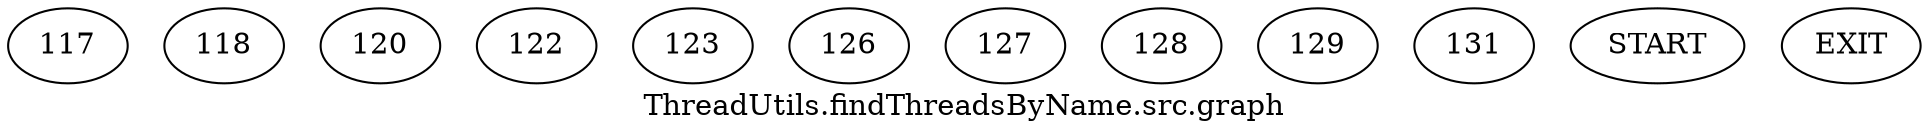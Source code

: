/* --------------------------------------------------- */
/* Generated by Dr. Garbage Control Flow Graph Factory */
/* http://www.drgarbage.com                            */
/* Version: 4.5.0.201508311741                         */
/* Retrieved on: 2020-01-06 16:16:56.153               */
/* --------------------------------------------------- */
digraph "ThreadUtils.findThreadsByName.src.graph" {
 graph [label="ThreadUtils.findThreadsByName.src.graph"];
 2 [label="117" ]
 3 [label="118" ]
 4 [label="120" ]
 5 [label="122" ]
 6 [label="123" ]
 7 [label="126" ]
 8 [label="127" ]
 9 [label="128" ]
 10 [label="129" ]
 11 [label="131" ]
 12 [label="START" ]
 13 [label="EXIT" ]
 12  2
 2  3
 3  4
 4  5
 5  6
 5  7
 7  8
 8  9
 10  9
 9  10
 9  11
 6  13
 11  13
}
